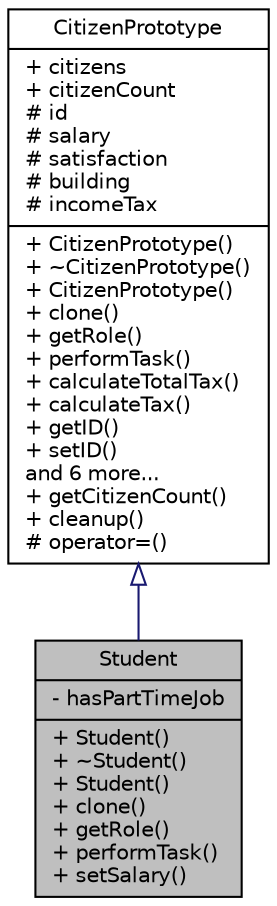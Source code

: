 digraph "Student"
{
 // LATEX_PDF_SIZE
  edge [fontname="Helvetica",fontsize="10",labelfontname="Helvetica",labelfontsize="10"];
  node [fontname="Helvetica",fontsize="10",shape=record];
  Node1 [label="{Student\n|- hasPartTimeJob\l|+ Student()\l+ ~Student()\l+ Student()\l+ clone()\l+ getRole()\l+ performTask()\l+ setSalary()\l}",height=0.2,width=0.4,color="black", fillcolor="grey75", style="filled", fontcolor="black",tooltip="Represents student citizens in the city."];
  Node2 -> Node1 [dir="back",color="midnightblue",fontsize="10",style="solid",arrowtail="onormal",fontname="Helvetica"];
  Node2 [label="{CitizenPrototype\n|+ citizens\l+ citizenCount\l# id\l# salary\l# satisfaction\l# building\l# incomeTax\l|+ CitizenPrototype()\l+ ~CitizenPrototype()\l+ CitizenPrototype()\l+ clone()\l+ getRole()\l+ performTask()\l+ calculateTotalTax()\l+ calculateTax()\l+ getID()\l+ setID()\land 6 more...\l+ getCitizenCount()\l+ cleanup()\l# operator=()\l}",height=0.2,width=0.4,color="black", fillcolor="white", style="filled",URL="$classCitizenPrototype.html",tooltip="Abstract base class for different citizen types."];
}
